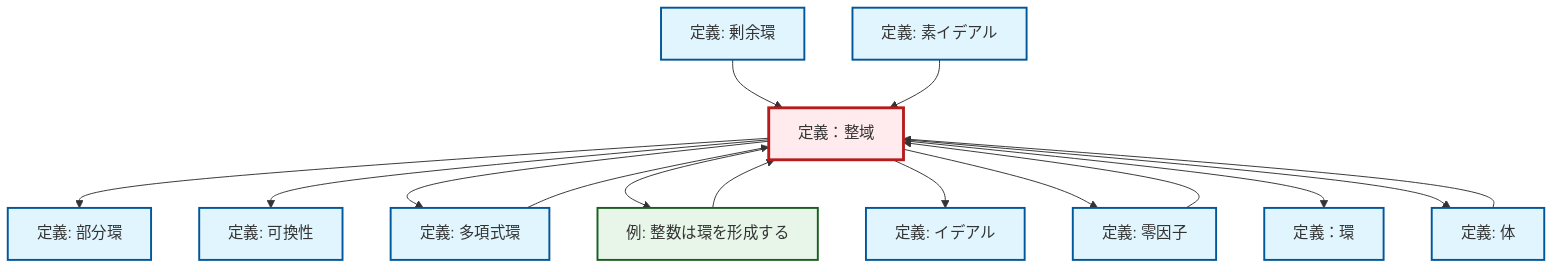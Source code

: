 graph TD
    classDef definition fill:#e1f5fe,stroke:#01579b,stroke-width:2px
    classDef theorem fill:#f3e5f5,stroke:#4a148c,stroke-width:2px
    classDef axiom fill:#fff3e0,stroke:#e65100,stroke-width:2px
    classDef example fill:#e8f5e9,stroke:#1b5e20,stroke-width:2px
    classDef current fill:#ffebee,stroke:#b71c1c,stroke-width:3px
    def-commutativity["定義: 可換性"]:::definition
    def-quotient-ring["定義: 剰余環"]:::definition
    def-field["定義: 体"]:::definition
    def-zero-divisor["定義: 零因子"]:::definition
    def-integral-domain["定義：整域"]:::definition
    ex-integers-ring["例: 整数は環を形成する"]:::example
    def-polynomial-ring["定義: 多項式環"]:::definition
    def-prime-ideal["定義: 素イデアル"]:::definition
    def-subring["定義: 部分環"]:::definition
    def-ring["定義：環"]:::definition
    def-ideal["定義: イデアル"]:::definition
    def-integral-domain --> def-subring
    def-polynomial-ring --> def-integral-domain
    def-quotient-ring --> def-integral-domain
    ex-integers-ring --> def-integral-domain
    def-field --> def-integral-domain
    def-integral-domain --> def-commutativity
    def-integral-domain --> def-polynomial-ring
    def-zero-divisor --> def-integral-domain
    def-prime-ideal --> def-integral-domain
    def-integral-domain --> ex-integers-ring
    def-integral-domain --> def-ideal
    def-integral-domain --> def-zero-divisor
    def-integral-domain --> def-ring
    def-integral-domain --> def-field
    class def-integral-domain current